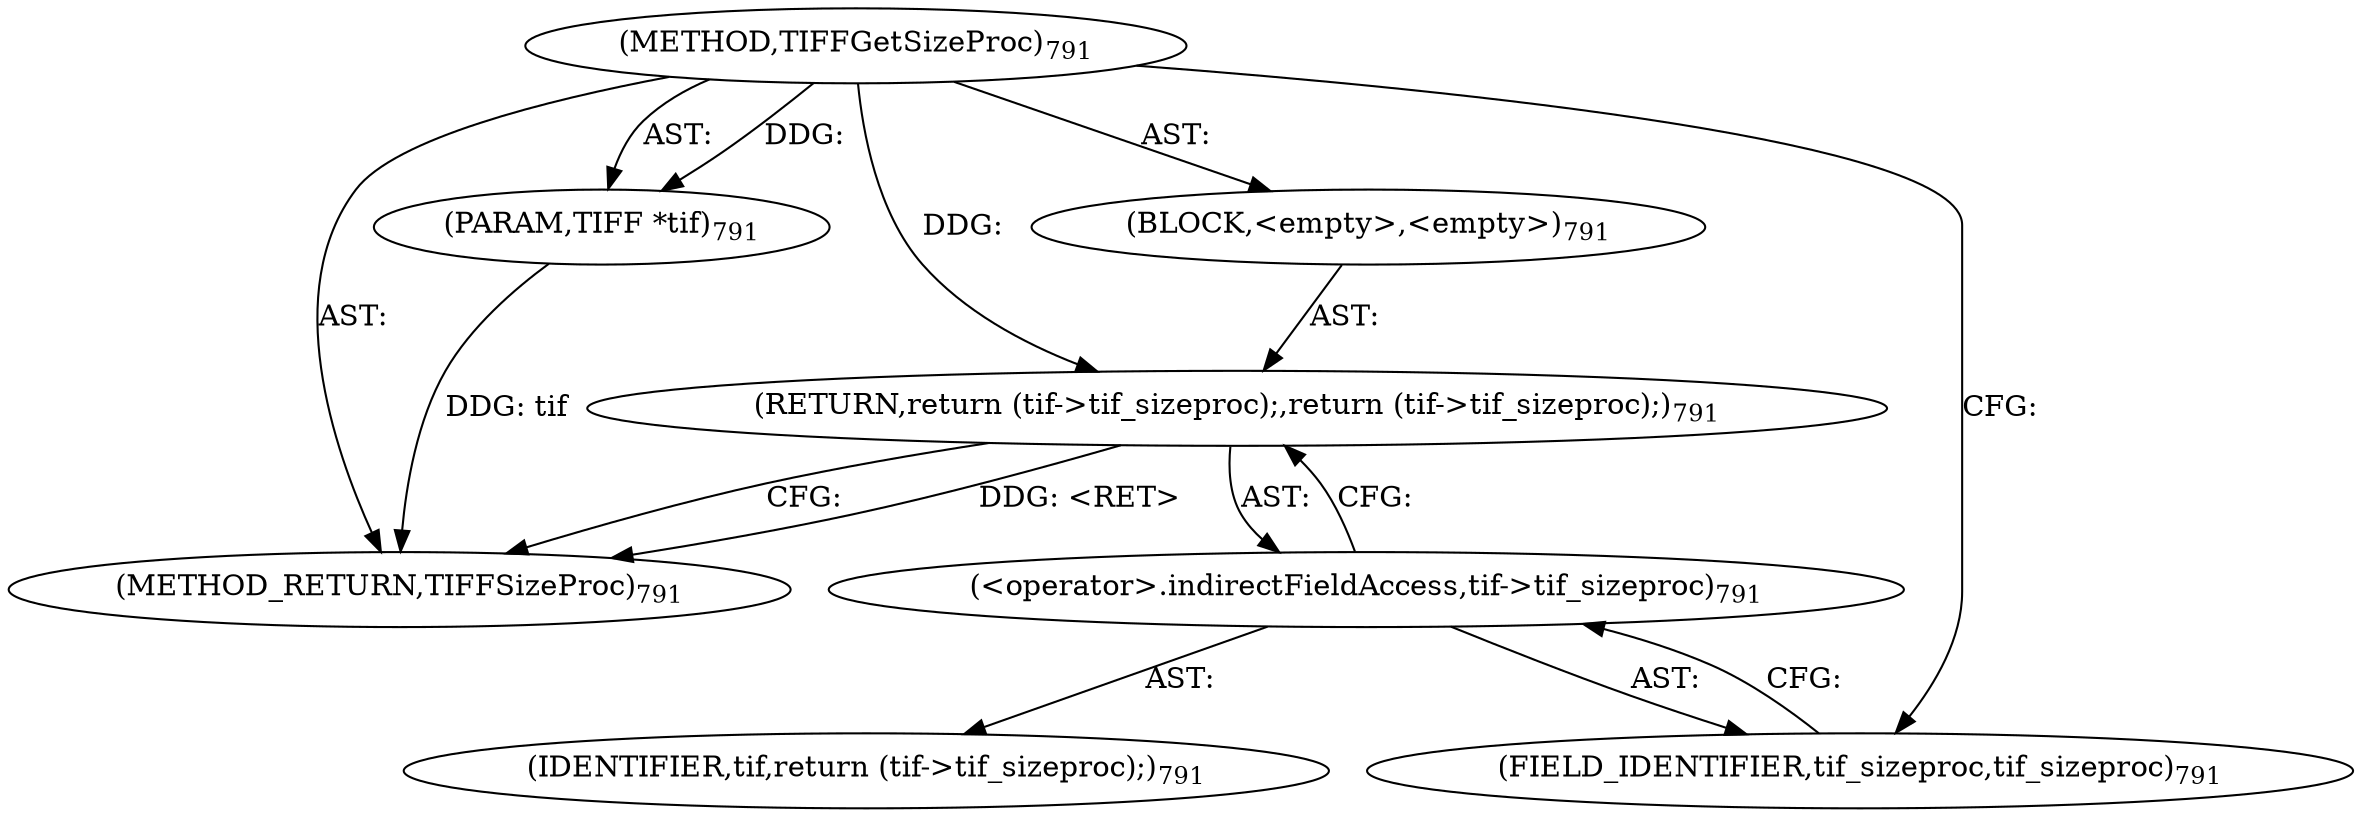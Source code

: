 digraph "TIFFGetSizeProc" {  
"1670" [label = <(METHOD,TIFFGetSizeProc)<SUB>791</SUB>> ]
"1671" [label = <(PARAM,TIFF *tif)<SUB>791</SUB>> ]
"1672" [label = <(BLOCK,&lt;empty&gt;,&lt;empty&gt;)<SUB>791</SUB>> ]
"1673" [label = <(RETURN,return (tif-&gt;tif_sizeproc);,return (tif-&gt;tif_sizeproc);)<SUB>791</SUB>> ]
"1674" [label = <(&lt;operator&gt;.indirectFieldAccess,tif-&gt;tif_sizeproc)<SUB>791</SUB>> ]
"1675" [label = <(IDENTIFIER,tif,return (tif-&gt;tif_sizeproc);)<SUB>791</SUB>> ]
"1676" [label = <(FIELD_IDENTIFIER,tif_sizeproc,tif_sizeproc)<SUB>791</SUB>> ]
"1677" [label = <(METHOD_RETURN,TIFFSizeProc)<SUB>791</SUB>> ]
  "1670" -> "1671"  [ label = "AST: "] 
  "1670" -> "1672"  [ label = "AST: "] 
  "1670" -> "1677"  [ label = "AST: "] 
  "1672" -> "1673"  [ label = "AST: "] 
  "1673" -> "1674"  [ label = "AST: "] 
  "1674" -> "1675"  [ label = "AST: "] 
  "1674" -> "1676"  [ label = "AST: "] 
  "1673" -> "1677"  [ label = "CFG: "] 
  "1674" -> "1673"  [ label = "CFG: "] 
  "1676" -> "1674"  [ label = "CFG: "] 
  "1670" -> "1676"  [ label = "CFG: "] 
  "1673" -> "1677"  [ label = "DDG: &lt;RET&gt;"] 
  "1671" -> "1677"  [ label = "DDG: tif"] 
  "1670" -> "1671"  [ label = "DDG: "] 
  "1670" -> "1673"  [ label = "DDG: "] 
}
